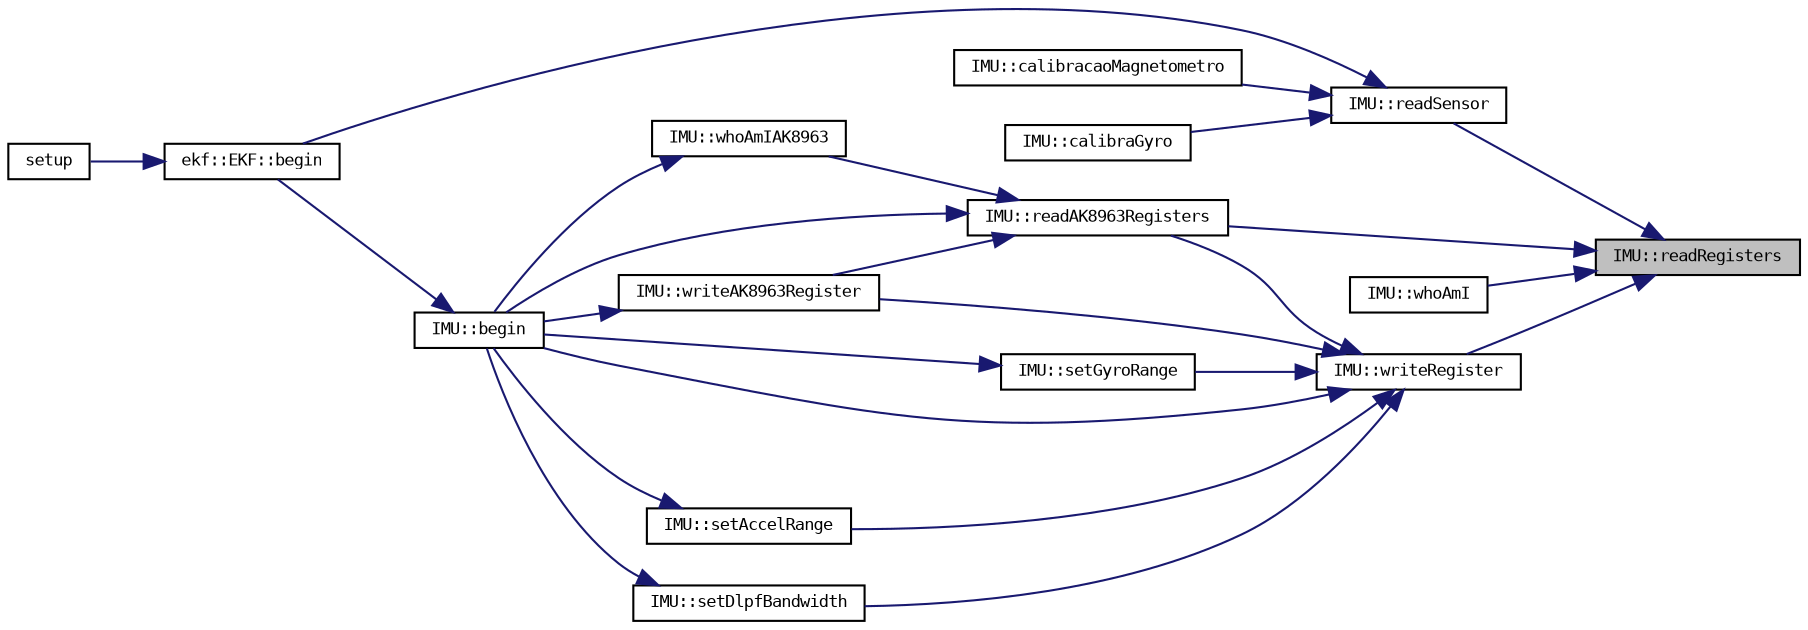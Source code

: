 digraph "IMU::readRegisters"
{
 // LATEX_PDF_SIZE
  bgcolor="transparent";
  edge [fontname="DejaVuSansMono",fontsize="8",labelfontname="DejaVuSansMono",labelfontsize="8"];
  node [fontname="DejaVuSansMono",fontsize="8",shape=record];
  rankdir="RL";
  Node1 [label="IMU::readRegisters",height=0.2,width=0.4,color="black", fillcolor="grey75", style="filled", fontcolor="black",tooltip=" "];
  Node1 -> Node2 [dir="back",color="midnightblue",fontsize="8",style="solid",fontname="DejaVuSansMono"];
  Node2 [label="IMU::readAK8963Registers",height=0.2,width=0.4,color="black",URL="$classIMU.html#a914f8b4262fba70e6d8fd0e584fa7996",tooltip=" "];
  Node2 -> Node3 [dir="back",color="midnightblue",fontsize="8",style="solid",fontname="DejaVuSansMono"];
  Node3 [label="IMU::begin",height=0.2,width=0.4,color="black",URL="$classIMU.html#ae0d964d2f8ec122be068c41b84bc18a8",tooltip=" "];
  Node3 -> Node4 [dir="back",color="midnightblue",fontsize="8",style="solid",fontname="DejaVuSansMono"];
  Node4 [label="ekf::EKF::begin",height=0.2,width=0.4,color="black",URL="$classekf_1_1EKF.html#a4a6998123529ab0d0844ad21419fc895",tooltip="Inicializacao do filtro de Kalman."];
  Node4 -> Node5 [dir="back",color="midnightblue",fontsize="8",style="solid",fontname="DejaVuSansMono"];
  Node5 [label="setup",height=0.2,width=0.4,color="black",URL="$main_8cpp.html#a4fc01d736fe50cf5b977f755b675f11d",tooltip=" "];
  Node2 -> Node6 [dir="back",color="midnightblue",fontsize="8",style="solid",fontname="DejaVuSansMono"];
  Node6 [label="IMU::whoAmIAK8963",height=0.2,width=0.4,color="black",URL="$classIMU.html#acd2af48f4eb0a0321080332016e3c1f7",tooltip=" "];
  Node6 -> Node3 [dir="back",color="midnightblue",fontsize="8",style="solid",fontname="DejaVuSansMono"];
  Node2 -> Node7 [dir="back",color="midnightblue",fontsize="8",style="solid",fontname="DejaVuSansMono"];
  Node7 [label="IMU::writeAK8963Register",height=0.2,width=0.4,color="black",URL="$classIMU.html#af3b90e0b20d4bd55091be99f7aa67737",tooltip=" "];
  Node7 -> Node3 [dir="back",color="midnightblue",fontsize="8",style="solid",fontname="DejaVuSansMono"];
  Node1 -> Node8 [dir="back",color="midnightblue",fontsize="8",style="solid",fontname="DejaVuSansMono"];
  Node8 [label="IMU::readSensor",height=0.2,width=0.4,color="black",URL="$classIMU.html#ac574728dbbc752155239a35c8bbd6e79",tooltip=" "];
  Node8 -> Node4 [dir="back",color="midnightblue",fontsize="8",style="solid",fontname="DejaVuSansMono"];
  Node8 -> Node9 [dir="back",color="midnightblue",fontsize="8",style="solid",fontname="DejaVuSansMono"];
  Node9 [label="IMU::calibracaoMagnetometro",height=0.2,width=0.4,color="black",URL="$classIMU.html#a3546779010d9128859f465195eff77f5",tooltip=" "];
  Node8 -> Node10 [dir="back",color="midnightblue",fontsize="8",style="solid",fontname="DejaVuSansMono"];
  Node10 [label="IMU::calibraGyro",height=0.2,width=0.4,color="black",URL="$classIMU.html#a5f096cb37d4b16851381bf09d6809403",tooltip=" "];
  Node1 -> Node11 [dir="back",color="midnightblue",fontsize="8",style="solid",fontname="DejaVuSansMono"];
  Node11 [label="IMU::whoAmI",height=0.2,width=0.4,color="black",URL="$classIMU.html#a0481a2f76feaf06534e9473118d55ee3",tooltip=" "];
  Node1 -> Node12 [dir="back",color="midnightblue",fontsize="8",style="solid",fontname="DejaVuSansMono"];
  Node12 [label="IMU::writeRegister",height=0.2,width=0.4,color="black",URL="$classIMU.html#a37694424e4502ffc69bbb6c540c1a400",tooltip=" "];
  Node12 -> Node3 [dir="back",color="midnightblue",fontsize="8",style="solid",fontname="DejaVuSansMono"];
  Node12 -> Node2 [dir="back",color="midnightblue",fontsize="8",style="solid",fontname="DejaVuSansMono"];
  Node12 -> Node13 [dir="back",color="midnightblue",fontsize="8",style="solid",fontname="DejaVuSansMono"];
  Node13 [label="IMU::setAccelRange",height=0.2,width=0.4,color="black",URL="$classIMU.html#a5567bbe0d211f1e6d386eb69ffd960a7",tooltip=" "];
  Node13 -> Node3 [dir="back",color="midnightblue",fontsize="8",style="solid",fontname="DejaVuSansMono"];
  Node12 -> Node14 [dir="back",color="midnightblue",fontsize="8",style="solid",fontname="DejaVuSansMono"];
  Node14 [label="IMU::setDlpfBandwidth",height=0.2,width=0.4,color="black",URL="$classIMU.html#a928fa5e2db05bd402a3fa93bd3584527",tooltip=" "];
  Node14 -> Node3 [dir="back",color="midnightblue",fontsize="8",style="solid",fontname="DejaVuSansMono"];
  Node12 -> Node15 [dir="back",color="midnightblue",fontsize="8",style="solid",fontname="DejaVuSansMono"];
  Node15 [label="IMU::setGyroRange",height=0.2,width=0.4,color="black",URL="$classIMU.html#a834f21762003f831e5e632cc7974ba75",tooltip=" "];
  Node15 -> Node3 [dir="back",color="midnightblue",fontsize="8",style="solid",fontname="DejaVuSansMono"];
  Node12 -> Node7 [dir="back",color="midnightblue",fontsize="8",style="solid",fontname="DejaVuSansMono"];
}

